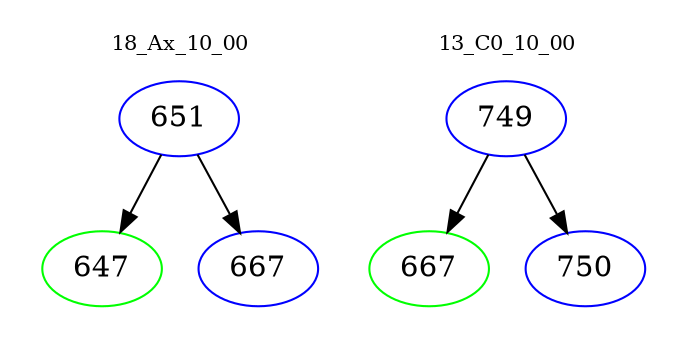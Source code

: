 digraph{
subgraph cluster_0 {
color = white
label = "18_Ax_10_00";
fontsize=10;
T0_651 [label="651", color="blue"]
T0_651 -> T0_647 [color="black"]
T0_647 [label="647", color="green"]
T0_651 -> T0_667 [color="black"]
T0_667 [label="667", color="blue"]
}
subgraph cluster_1 {
color = white
label = "13_C0_10_00";
fontsize=10;
T1_749 [label="749", color="blue"]
T1_749 -> T1_667 [color="black"]
T1_667 [label="667", color="green"]
T1_749 -> T1_750 [color="black"]
T1_750 [label="750", color="blue"]
}
}
